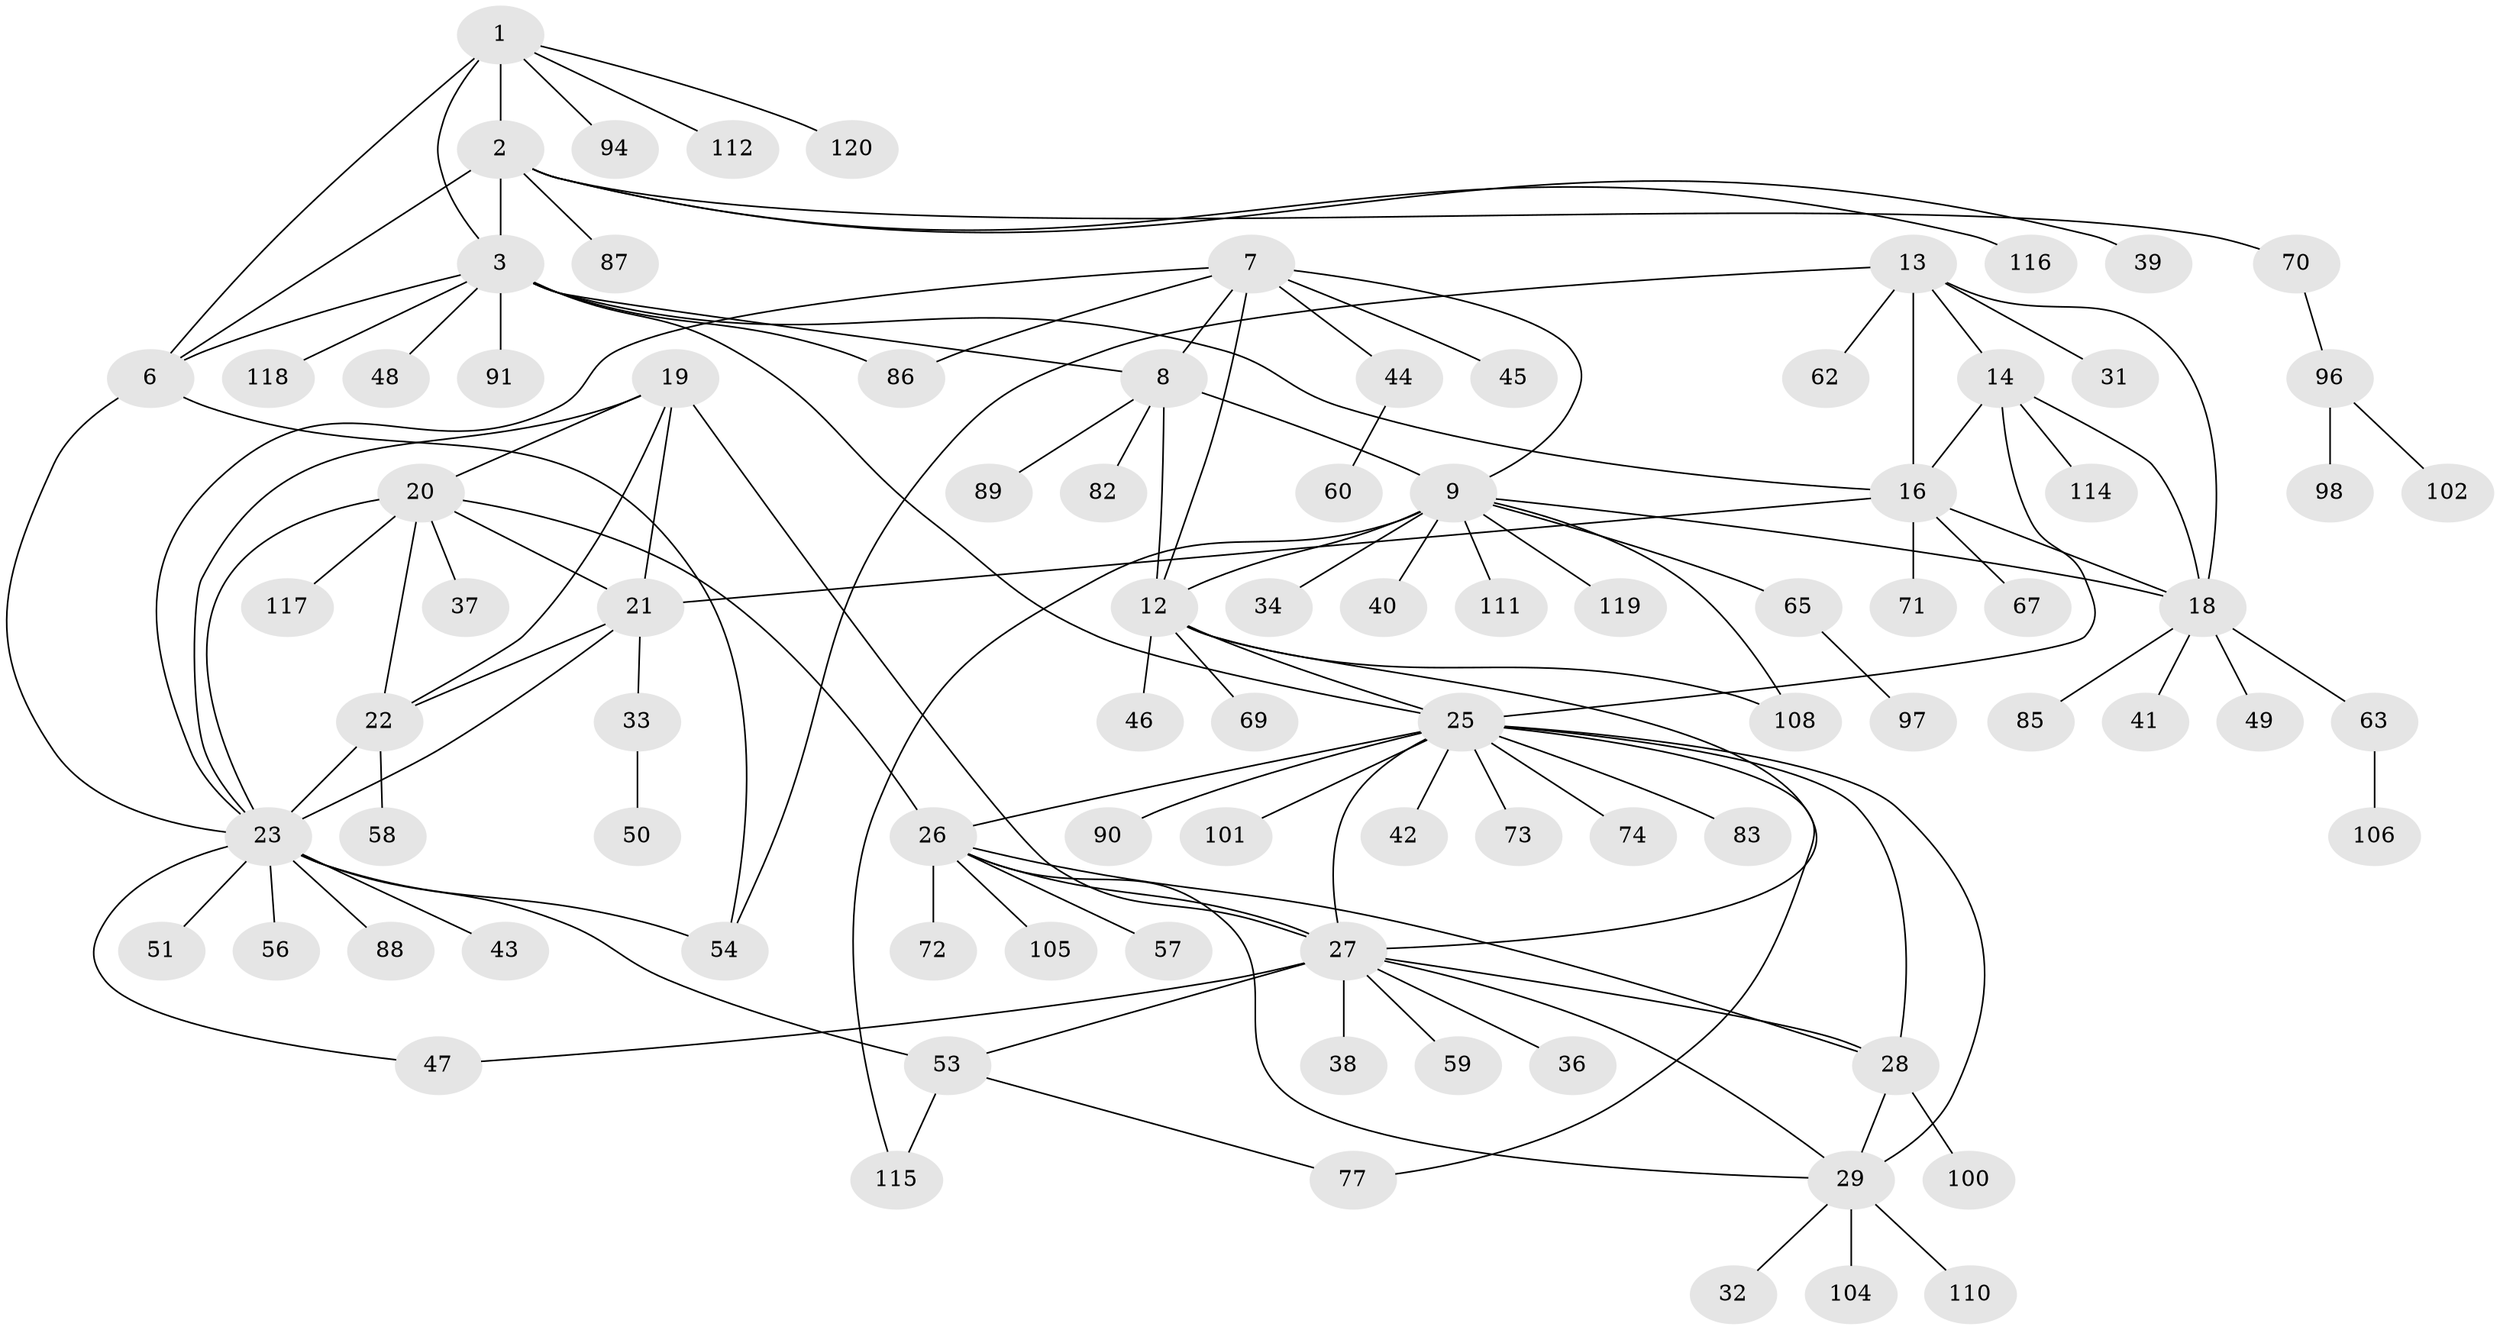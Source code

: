 // original degree distribution, {9: 0.041666666666666664, 5: 0.008333333333333333, 6: 0.03333333333333333, 11: 0.03333333333333333, 7: 0.058333333333333334, 10: 0.025, 8: 0.041666666666666664, 12: 0.008333333333333333, 1: 0.55, 2: 0.15833333333333333, 4: 0.016666666666666666, 3: 0.025}
// Generated by graph-tools (version 1.1) at 2025/11/02/27/25 16:11:34]
// undirected, 90 vertices, 126 edges
graph export_dot {
graph [start="1"]
  node [color=gray90,style=filled];
  1 [super="+61"];
  2 [super="+4"];
  3 [super="+5"];
  6 [super="+92"];
  7 [super="+107"];
  8 [super="+11"];
  9 [super="+10"];
  12 [super="+93"];
  13 [super="+15"];
  14 [super="+84"];
  16 [super="+17"];
  18 [super="+99"];
  19;
  20 [super="+35"];
  21 [super="+109"];
  22 [super="+64"];
  23 [super="+24"];
  25 [super="+30"];
  26 [super="+81"];
  27 [super="+75"];
  28 [super="+76"];
  29 [super="+55"];
  31;
  32;
  33;
  34;
  36 [super="+68"];
  37;
  38;
  39;
  40;
  41;
  42 [super="+66"];
  43;
  44 [super="+52"];
  45 [super="+80"];
  46;
  47;
  48;
  49;
  50;
  51;
  53 [super="+95"];
  54 [super="+79"];
  56;
  57;
  58;
  59;
  60;
  62;
  63;
  65;
  67;
  69;
  70 [super="+78"];
  71 [super="+103"];
  72;
  73;
  74;
  77;
  82;
  83;
  85;
  86;
  87;
  88;
  89;
  90;
  91;
  94 [super="+113"];
  96;
  97;
  98;
  100;
  101;
  102;
  104;
  105;
  106;
  108;
  110;
  111;
  112;
  114;
  115;
  116;
  117;
  118;
  119;
  120;
  1 -- 2 [weight=2];
  1 -- 3 [weight=2];
  1 -- 6;
  1 -- 94;
  1 -- 112;
  1 -- 120;
  2 -- 3 [weight=4];
  2 -- 6 [weight=2];
  2 -- 70;
  2 -- 39;
  2 -- 116;
  2 -- 87;
  3 -- 6 [weight=2];
  3 -- 48;
  3 -- 86;
  3 -- 118;
  3 -- 25;
  3 -- 91;
  3 -- 8;
  3 -- 16;
  6 -- 23;
  6 -- 54;
  7 -- 8 [weight=2];
  7 -- 9 [weight=2];
  7 -- 12;
  7 -- 44;
  7 -- 45;
  7 -- 86;
  7 -- 23;
  8 -- 9 [weight=4];
  8 -- 12 [weight=2];
  8 -- 82;
  8 -- 89;
  9 -- 12 [weight=2];
  9 -- 18;
  9 -- 65;
  9 -- 108;
  9 -- 34;
  9 -- 40;
  9 -- 111;
  9 -- 115;
  9 -- 119;
  12 -- 27;
  12 -- 46;
  12 -- 69;
  12 -- 108;
  12 -- 25;
  13 -- 14 [weight=2];
  13 -- 16 [weight=4];
  13 -- 18 [weight=2];
  13 -- 54;
  13 -- 62;
  13 -- 31;
  14 -- 16 [weight=2];
  14 -- 18;
  14 -- 25;
  14 -- 114;
  16 -- 18 [weight=2];
  16 -- 67;
  16 -- 71;
  16 -- 21;
  18 -- 41;
  18 -- 49;
  18 -- 63;
  18 -- 85;
  19 -- 20;
  19 -- 21;
  19 -- 22;
  19 -- 23 [weight=2];
  19 -- 27;
  20 -- 21;
  20 -- 22;
  20 -- 23 [weight=2];
  20 -- 26;
  20 -- 37;
  20 -- 117;
  21 -- 22;
  21 -- 23 [weight=2];
  21 -- 33;
  22 -- 23 [weight=2];
  22 -- 58;
  23 -- 53;
  23 -- 54;
  23 -- 43;
  23 -- 47;
  23 -- 51;
  23 -- 56;
  23 -- 88;
  25 -- 26 [weight=2];
  25 -- 27 [weight=2];
  25 -- 28 [weight=2];
  25 -- 29 [weight=2];
  25 -- 42;
  25 -- 74;
  25 -- 101;
  25 -- 90;
  25 -- 73;
  25 -- 77;
  25 -- 83;
  26 -- 27;
  26 -- 28;
  26 -- 29;
  26 -- 57;
  26 -- 72;
  26 -- 105;
  27 -- 28;
  27 -- 29;
  27 -- 36;
  27 -- 38;
  27 -- 47;
  27 -- 53;
  27 -- 59;
  28 -- 29;
  28 -- 100;
  29 -- 32;
  29 -- 110;
  29 -- 104;
  33 -- 50;
  44 -- 60;
  53 -- 115;
  53 -- 77;
  63 -- 106;
  65 -- 97;
  70 -- 96;
  96 -- 98;
  96 -- 102;
}
